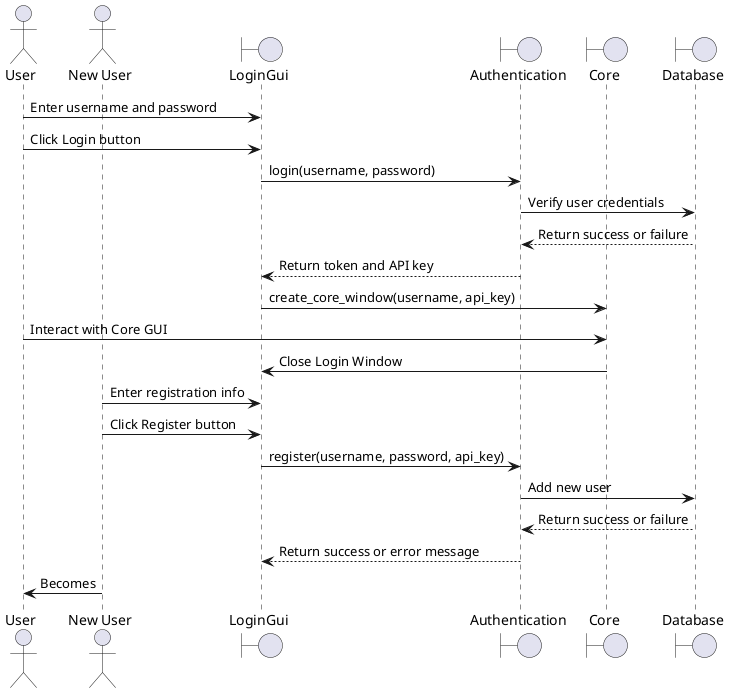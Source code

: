 @startuml
actor User
actor "New User"

boundary LoginGui
boundary Authentication
boundary Core
boundary Database

User -> LoginGui : Enter username and password
User -> LoginGui : Click Login button
LoginGui -> Authentication : login(username, password)
Authentication -> Database : Verify user credentials
Database --> Authentication : Return success or failure
Authentication --> LoginGui : Return token and API key
LoginGui -> Core : create_core_window(username, api_key)
User -> Core : Interact with Core GUI
Core -> LoginGui : Close Login Window

"New User" -> LoginGui : Enter registration info
"New User" -> LoginGui : Click Register button
LoginGui -> Authentication : register(username, password, api_key)
Authentication -> Database : Add new user
Database --> Authentication : Return success or failure
Authentication --> LoginGui : Return success or error message
"New User" -> User : Becomes

@enduml

